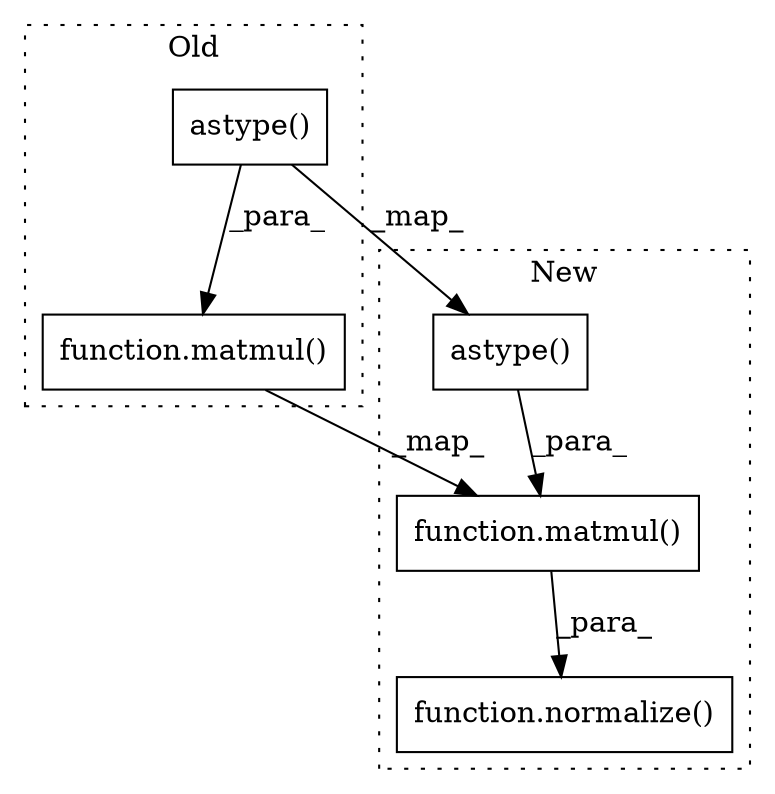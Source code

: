 digraph G {
subgraph cluster0 {
1 [label="function.matmul()" a="75" s="5128,5214" l="7,1" shape="box"];
3 [label="astype()" a="75" s="5135,5203" l="41,1" shape="box"];
label = "Old";
style="dotted";
}
subgraph cluster1 {
2 [label="function.matmul()" a="75" s="4988,5074" l="7,1" shape="box"];
4 [label="astype()" a="75" s="4995,5063" l="41,1" shape="box"];
5 [label="function.normalize()" a="75" s="4978,5075" l="10,1" shape="box"];
label = "New";
style="dotted";
}
1 -> 2 [label="_map_"];
2 -> 5 [label="_para_"];
3 -> 4 [label="_map_"];
3 -> 1 [label="_para_"];
4 -> 2 [label="_para_"];
}